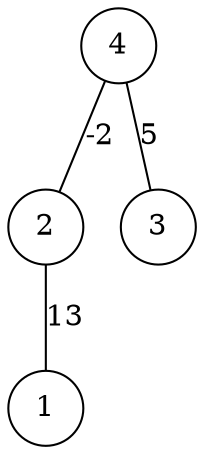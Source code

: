 graph { 
	 fontname="Helvetica,Arial,sans-serif" 
	 node [shape = circle]; 
	 4 -- 2 [label = "-2"];
	 4 -- 3 [label = "5"];
	 2 -- 1 [label = "13"];
	 1;
	 2;
	 3;
	 4;
}
